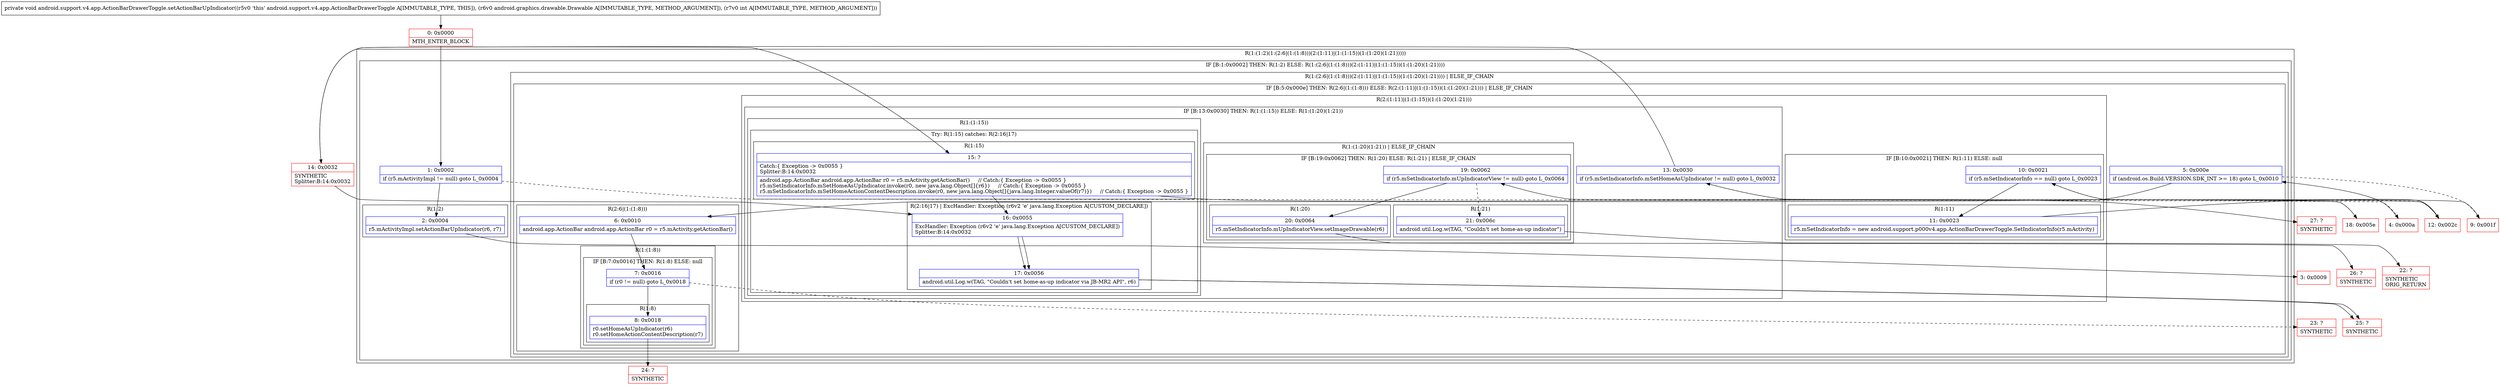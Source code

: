 digraph "CFG forandroid.support.v4.app.ActionBarDrawerToggle.setActionBarUpIndicator(Landroid\/graphics\/drawable\/Drawable;I)V" {
subgraph cluster_Region_1701069070 {
label = "R(1:(1:2)(1:(2:6|(1:(1:8)))(2:(1:11)|(1:(1:15))(1:(1:20)(1:21)))))";
node [shape=record,color=blue];
subgraph cluster_IfRegion_217465604 {
label = "IF [B:1:0x0002] THEN: R(1:2) ELSE: R(1:(2:6|(1:(1:8)))(2:(1:11)|(1:(1:15))(1:(1:20)(1:21))))";
node [shape=record,color=blue];
Node_1 [shape=record,label="{1\:\ 0x0002|if (r5.mActivityImpl != null) goto L_0x0004\l}"];
subgraph cluster_Region_871040869 {
label = "R(1:2)";
node [shape=record,color=blue];
Node_2 [shape=record,label="{2\:\ 0x0004|r5.mActivityImpl.setActionBarUpIndicator(r6, r7)\l}"];
}
subgraph cluster_Region_2129986343 {
label = "R(1:(2:6|(1:(1:8)))(2:(1:11)|(1:(1:15))(1:(1:20)(1:21)))) | ELSE_IF_CHAIN\l";
node [shape=record,color=blue];
subgraph cluster_IfRegion_970871238 {
label = "IF [B:5:0x000e] THEN: R(2:6|(1:(1:8))) ELSE: R(2:(1:11)|(1:(1:15))(1:(1:20)(1:21))) | ELSE_IF_CHAIN\l";
node [shape=record,color=blue];
Node_5 [shape=record,label="{5\:\ 0x000e|if (android.os.Build.VERSION.SDK_INT \>= 18) goto L_0x0010\l}"];
subgraph cluster_Region_1495748510 {
label = "R(2:6|(1:(1:8)))";
node [shape=record,color=blue];
Node_6 [shape=record,label="{6\:\ 0x0010|android.app.ActionBar android.app.ActionBar r0 = r5.mActivity.getActionBar()\l}"];
subgraph cluster_Region_118414234 {
label = "R(1:(1:8))";
node [shape=record,color=blue];
subgraph cluster_IfRegion_1500120642 {
label = "IF [B:7:0x0016] THEN: R(1:8) ELSE: null";
node [shape=record,color=blue];
Node_7 [shape=record,label="{7\:\ 0x0016|if (r0 != null) goto L_0x0018\l}"];
subgraph cluster_Region_1874658323 {
label = "R(1:8)";
node [shape=record,color=blue];
Node_8 [shape=record,label="{8\:\ 0x0018|r0.setHomeAsUpIndicator(r6)\lr0.setHomeActionContentDescription(r7)\l}"];
}
}
}
}
subgraph cluster_Region_1823810609 {
label = "R(2:(1:11)|(1:(1:15))(1:(1:20)(1:21)))";
node [shape=record,color=blue];
subgraph cluster_IfRegion_982515387 {
label = "IF [B:10:0x0021] THEN: R(1:11) ELSE: null";
node [shape=record,color=blue];
Node_10 [shape=record,label="{10\:\ 0x0021|if (r5.mSetIndicatorInfo == null) goto L_0x0023\l}"];
subgraph cluster_Region_1897191501 {
label = "R(1:11)";
node [shape=record,color=blue];
Node_11 [shape=record,label="{11\:\ 0x0023|r5.mSetIndicatorInfo = new android.support.p000v4.app.ActionBarDrawerToggle.SetIndicatorInfo(r5.mActivity)\l}"];
}
}
subgraph cluster_IfRegion_11997182 {
label = "IF [B:13:0x0030] THEN: R(1:(1:15)) ELSE: R(1:(1:20)(1:21))";
node [shape=record,color=blue];
Node_13 [shape=record,label="{13\:\ 0x0030|if (r5.mSetIndicatorInfo.mSetHomeAsUpIndicator != null) goto L_0x0032\l}"];
subgraph cluster_Region_1172715381 {
label = "R(1:(1:15))";
node [shape=record,color=blue];
subgraph cluster_TryCatchRegion_5862228 {
label = "Try: R(1:15) catches: R(2:16|17)";
node [shape=record,color=blue];
subgraph cluster_Region_1236834607 {
label = "R(1:15)";
node [shape=record,color=blue];
Node_15 [shape=record,label="{15\:\ ?|Catch:\{ Exception \-\> 0x0055 \}\lSplitter:B:14:0x0032\l|android.app.ActionBar android.app.ActionBar r0 = r5.mActivity.getActionBar()     \/\/ Catch:\{ Exception \-\> 0x0055 \}\lr5.mSetIndicatorInfo.mSetHomeAsUpIndicator.invoke(r0, new java.lang.Object[]\{r6\})     \/\/ Catch:\{ Exception \-\> 0x0055 \}\lr5.mSetIndicatorInfo.mSetHomeActionContentDescription.invoke(r0, new java.lang.Object[]\{java.lang.Integer.valueOf(r7)\})     \/\/ Catch:\{ Exception \-\> 0x0055 \}\l}"];
}
subgraph cluster_Region_1465390498 {
label = "R(2:16|17) | ExcHandler: Exception (r6v2 'e' java.lang.Exception A[CUSTOM_DECLARE])\l";
node [shape=record,color=blue];
Node_16 [shape=record,label="{16\:\ 0x0055|ExcHandler: Exception (r6v2 'e' java.lang.Exception A[CUSTOM_DECLARE])\lSplitter:B:14:0x0032\l}"];
Node_17 [shape=record,label="{17\:\ 0x0056|android.util.Log.w(TAG, \"Couldn't set home\-as\-up indicator via JB\-MR2 API\", r6)\l}"];
}
}
}
subgraph cluster_Region_1864906824 {
label = "R(1:(1:20)(1:21)) | ELSE_IF_CHAIN\l";
node [shape=record,color=blue];
subgraph cluster_IfRegion_461502279 {
label = "IF [B:19:0x0062] THEN: R(1:20) ELSE: R(1:21) | ELSE_IF_CHAIN\l";
node [shape=record,color=blue];
Node_19 [shape=record,label="{19\:\ 0x0062|if (r5.mSetIndicatorInfo.mUpIndicatorView != null) goto L_0x0064\l}"];
subgraph cluster_Region_1351218352 {
label = "R(1:20)";
node [shape=record,color=blue];
Node_20 [shape=record,label="{20\:\ 0x0064|r5.mSetIndicatorInfo.mUpIndicatorView.setImageDrawable(r6)\l}"];
}
subgraph cluster_Region_1198198278 {
label = "R(1:21)";
node [shape=record,color=blue];
Node_21 [shape=record,label="{21\:\ 0x006c|android.util.Log.w(TAG, \"Couldn't set home\-as\-up indicator\")\l}"];
}
}
}
}
}
}
}
}
}
subgraph cluster_Region_1465390498 {
label = "R(2:16|17) | ExcHandler: Exception (r6v2 'e' java.lang.Exception A[CUSTOM_DECLARE])\l";
node [shape=record,color=blue];
Node_16 [shape=record,label="{16\:\ 0x0055|ExcHandler: Exception (r6v2 'e' java.lang.Exception A[CUSTOM_DECLARE])\lSplitter:B:14:0x0032\l}"];
Node_17 [shape=record,label="{17\:\ 0x0056|android.util.Log.w(TAG, \"Couldn't set home\-as\-up indicator via JB\-MR2 API\", r6)\l}"];
}
Node_0 [shape=record,color=red,label="{0\:\ 0x0000|MTH_ENTER_BLOCK\l}"];
Node_3 [shape=record,color=red,label="{3\:\ 0x0009}"];
Node_4 [shape=record,color=red,label="{4\:\ 0x000a}"];
Node_9 [shape=record,color=red,label="{9\:\ 0x001f}"];
Node_12 [shape=record,color=red,label="{12\:\ 0x002c}"];
Node_14 [shape=record,color=red,label="{14\:\ 0x0032|SYNTHETIC\lSplitter:B:14:0x0032\l}"];
Node_18 [shape=record,color=red,label="{18\:\ 0x005e}"];
Node_22 [shape=record,color=red,label="{22\:\ ?|SYNTHETIC\lORIG_RETURN\l}"];
Node_23 [shape=record,color=red,label="{23\:\ ?|SYNTHETIC\l}"];
Node_24 [shape=record,color=red,label="{24\:\ ?|SYNTHETIC\l}"];
Node_25 [shape=record,color=red,label="{25\:\ ?|SYNTHETIC\l}"];
Node_26 [shape=record,color=red,label="{26\:\ ?|SYNTHETIC\l}"];
Node_27 [shape=record,color=red,label="{27\:\ ?|SYNTHETIC\l}"];
MethodNode[shape=record,label="{private void android.support.v4.app.ActionBarDrawerToggle.setActionBarUpIndicator((r5v0 'this' android.support.v4.app.ActionBarDrawerToggle A[IMMUTABLE_TYPE, THIS]), (r6v0 android.graphics.drawable.Drawable A[IMMUTABLE_TYPE, METHOD_ARGUMENT]), (r7v0 int A[IMMUTABLE_TYPE, METHOD_ARGUMENT])) }"];
MethodNode -> Node_0;
Node_1 -> Node_2;
Node_1 -> Node_4[style=dashed];
Node_2 -> Node_3;
Node_5 -> Node_6;
Node_5 -> Node_9[style=dashed];
Node_6 -> Node_7;
Node_7 -> Node_8;
Node_7 -> Node_23[style=dashed];
Node_8 -> Node_24;
Node_10 -> Node_11;
Node_10 -> Node_12[style=dashed];
Node_11 -> Node_12;
Node_13 -> Node_14;
Node_13 -> Node_18[style=dashed];
Node_15 -> Node_16;
Node_15 -> Node_27;
Node_16 -> Node_17;
Node_17 -> Node_25;
Node_19 -> Node_20;
Node_19 -> Node_21[style=dashed];
Node_20 -> Node_26;
Node_21 -> Node_22;
Node_16 -> Node_17;
Node_17 -> Node_25;
Node_0 -> Node_1;
Node_4 -> Node_5;
Node_9 -> Node_10;
Node_12 -> Node_13;
Node_14 -> Node_15;
Node_14 -> Node_16;
Node_18 -> Node_19;
}

